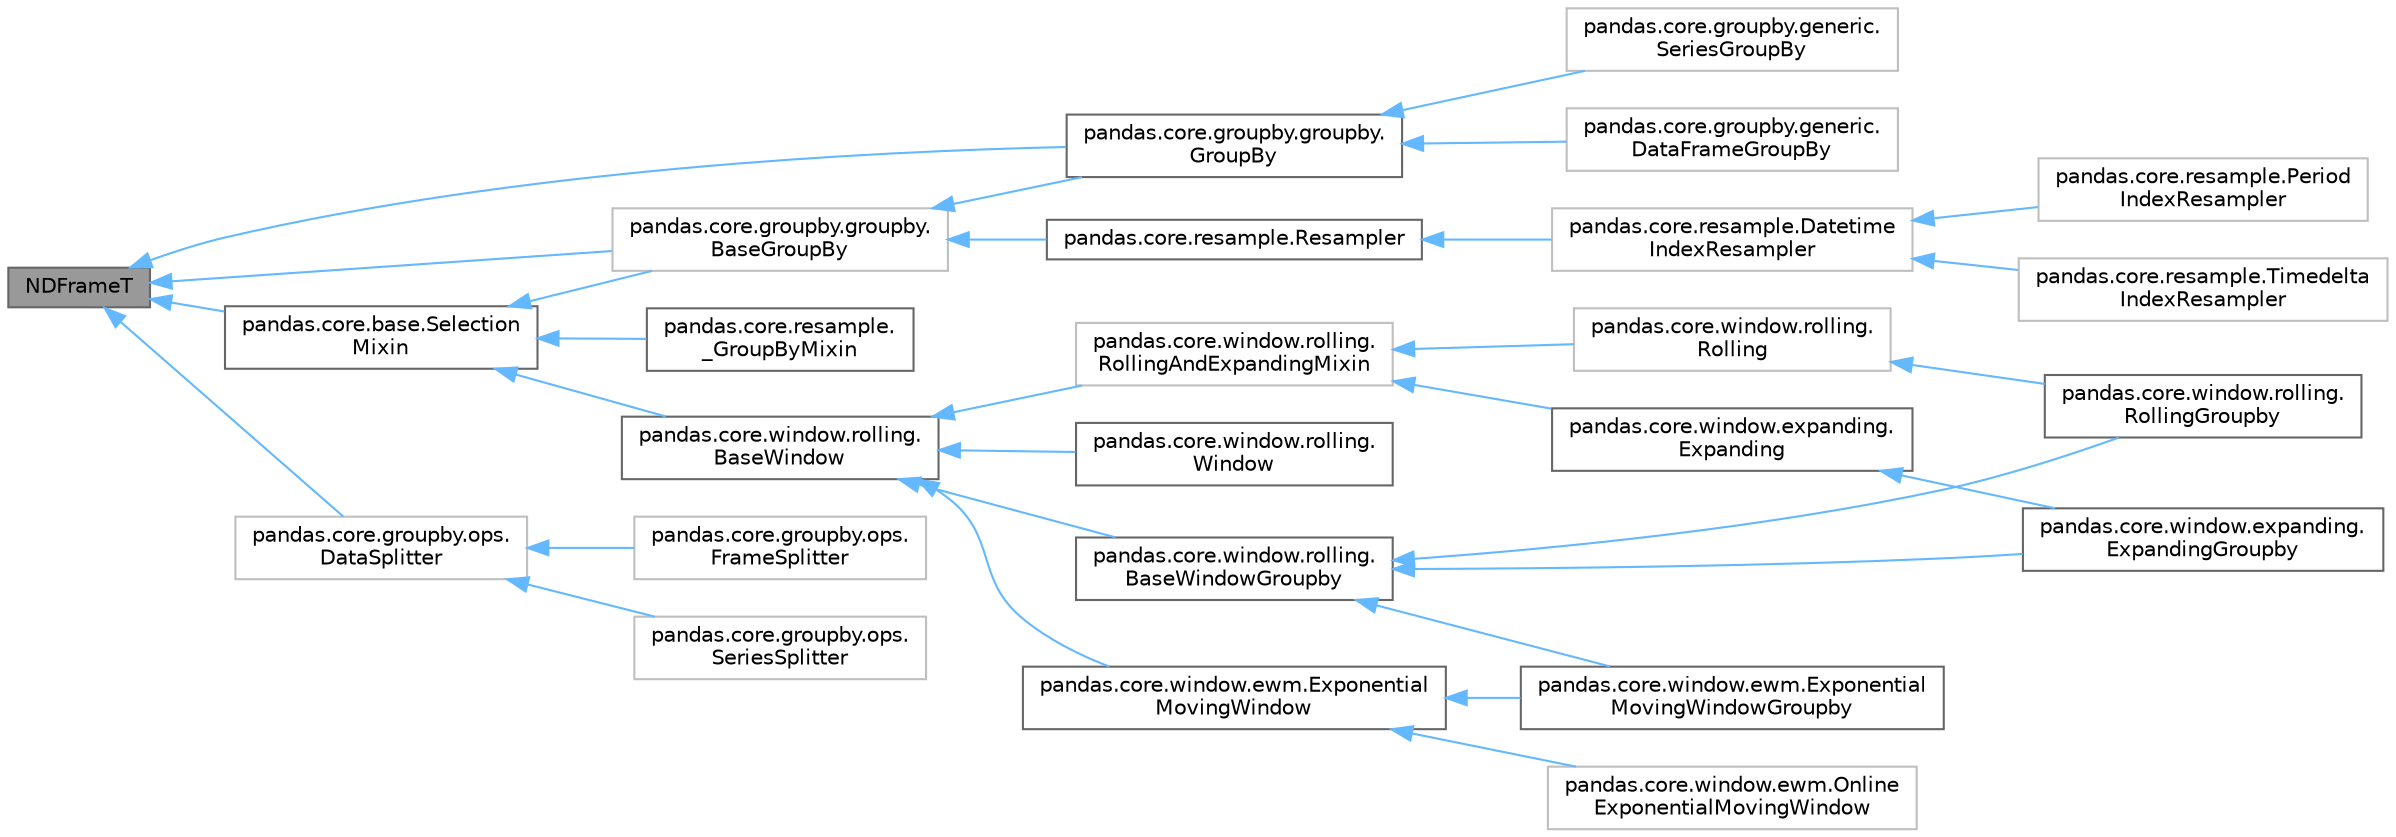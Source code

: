 digraph "NDFrameT"
{
 // LATEX_PDF_SIZE
  bgcolor="transparent";
  edge [fontname=Helvetica,fontsize=10,labelfontname=Helvetica,labelfontsize=10];
  node [fontname=Helvetica,fontsize=10,shape=box,height=0.2,width=0.4];
  rankdir="LR";
  Node1 [id="Node000001",label="NDFrameT",height=0.2,width=0.4,color="gray40", fillcolor="grey60", style="filled", fontcolor="black",tooltip=" "];
  Node1 -> Node2 [id="edge30_Node000001_Node000002",dir="back",color="steelblue1",style="solid",tooltip=" "];
  Node2 [id="Node000002",label="pandas.core.base.Selection\lMixin",height=0.2,width=0.4,color="gray40", fillcolor="white", style="filled",URL="$d8/d8c/classpandas_1_1core_1_1base_1_1SelectionMixin.html",tooltip=" "];
  Node2 -> Node3 [id="edge31_Node000002_Node000003",dir="back",color="steelblue1",style="solid",tooltip=" "];
  Node3 [id="Node000003",label="pandas.core.groupby.groupby.\lBaseGroupBy",height=0.2,width=0.4,color="grey75", fillcolor="white", style="filled",URL="$d2/d90/classpandas_1_1core_1_1groupby_1_1groupby_1_1BaseGroupBy.html",tooltip=" "];
  Node3 -> Node4 [id="edge32_Node000003_Node000004",dir="back",color="steelblue1",style="solid",tooltip=" "];
  Node4 [id="Node000004",label="pandas.core.groupby.groupby.\lGroupBy",height=0.2,width=0.4,color="gray40", fillcolor="white", style="filled",URL="$d4/d3d/classpandas_1_1core_1_1groupby_1_1groupby_1_1GroupBy.html",tooltip=" "];
  Node4 -> Node5 [id="edge33_Node000004_Node000005",dir="back",color="steelblue1",style="solid",tooltip=" "];
  Node5 [id="Node000005",label="pandas.core.groupby.generic.\lDataFrameGroupBy",height=0.2,width=0.4,color="grey75", fillcolor="white", style="filled",URL="$d1/d9d/classpandas_1_1core_1_1groupby_1_1generic_1_1DataFrameGroupBy.html",tooltip=" "];
  Node4 -> Node6 [id="edge34_Node000004_Node000006",dir="back",color="steelblue1",style="solid",tooltip=" "];
  Node6 [id="Node000006",label="pandas.core.groupby.generic.\lSeriesGroupBy",height=0.2,width=0.4,color="grey75", fillcolor="white", style="filled",URL="$dd/dde/classpandas_1_1core_1_1groupby_1_1generic_1_1SeriesGroupBy.html",tooltip=" "];
  Node3 -> Node7 [id="edge35_Node000003_Node000007",dir="back",color="steelblue1",style="solid",tooltip=" "];
  Node7 [id="Node000007",label="pandas.core.resample.Resampler",height=0.2,width=0.4,color="gray40", fillcolor="white", style="filled",URL="$d4/d59/classpandas_1_1core_1_1resample_1_1Resampler.html",tooltip=" "];
  Node7 -> Node8 [id="edge36_Node000007_Node000008",dir="back",color="steelblue1",style="solid",tooltip=" "];
  Node8 [id="Node000008",label="pandas.core.resample.Datetime\lIndexResampler",height=0.2,width=0.4,color="grey75", fillcolor="white", style="filled",URL="$d8/d55/classpandas_1_1core_1_1resample_1_1DatetimeIndexResampler.html",tooltip=" "];
  Node8 -> Node9 [id="edge37_Node000008_Node000009",dir="back",color="steelblue1",style="solid",tooltip=" "];
  Node9 [id="Node000009",label="pandas.core.resample.Period\lIndexResampler",height=0.2,width=0.4,color="grey75", fillcolor="white", style="filled",URL="$d7/d04/classpandas_1_1core_1_1resample_1_1PeriodIndexResampler.html",tooltip=" "];
  Node8 -> Node10 [id="edge38_Node000008_Node000010",dir="back",color="steelblue1",style="solid",tooltip=" "];
  Node10 [id="Node000010",label="pandas.core.resample.Timedelta\lIndexResampler",height=0.2,width=0.4,color="grey75", fillcolor="white", style="filled",URL="$df/d52/classpandas_1_1core_1_1resample_1_1TimedeltaIndexResampler.html",tooltip=" "];
  Node2 -> Node11 [id="edge39_Node000002_Node000011",dir="back",color="steelblue1",style="solid",tooltip=" "];
  Node11 [id="Node000011",label="pandas.core.resample.\l_GroupByMixin",height=0.2,width=0.4,color="gray40", fillcolor="white", style="filled",URL="$d9/d00/classpandas_1_1core_1_1resample_1_1__GroupByMixin.html",tooltip=" "];
  Node2 -> Node12 [id="edge40_Node000002_Node000012",dir="back",color="steelblue1",style="solid",tooltip=" "];
  Node12 [id="Node000012",label="pandas.core.window.rolling.\lBaseWindow",height=0.2,width=0.4,color="gray40", fillcolor="white", style="filled",URL="$d3/d29/classpandas_1_1core_1_1window_1_1rolling_1_1BaseWindow.html",tooltip=" "];
  Node12 -> Node13 [id="edge41_Node000012_Node000013",dir="back",color="steelblue1",style="solid",tooltip=" "];
  Node13 [id="Node000013",label="pandas.core.window.ewm.Exponential\lMovingWindow",height=0.2,width=0.4,color="gray40", fillcolor="white", style="filled",URL="$dd/d1c/classpandas_1_1core_1_1window_1_1ewm_1_1ExponentialMovingWindow.html",tooltip=" "];
  Node13 -> Node14 [id="edge42_Node000013_Node000014",dir="back",color="steelblue1",style="solid",tooltip=" "];
  Node14 [id="Node000014",label="pandas.core.window.ewm.Exponential\lMovingWindowGroupby",height=0.2,width=0.4,color="gray40", fillcolor="white", style="filled",URL="$dd/dfe/classpandas_1_1core_1_1window_1_1ewm_1_1ExponentialMovingWindowGroupby.html",tooltip=" "];
  Node13 -> Node15 [id="edge43_Node000013_Node000015",dir="back",color="steelblue1",style="solid",tooltip=" "];
  Node15 [id="Node000015",label="pandas.core.window.ewm.Online\lExponentialMovingWindow",height=0.2,width=0.4,color="grey75", fillcolor="white", style="filled",URL="$d0/dad/classpandas_1_1core_1_1window_1_1ewm_1_1OnlineExponentialMovingWindow.html",tooltip=" "];
  Node12 -> Node16 [id="edge44_Node000012_Node000016",dir="back",color="steelblue1",style="solid",tooltip=" "];
  Node16 [id="Node000016",label="pandas.core.window.rolling.\lBaseWindowGroupby",height=0.2,width=0.4,color="gray40", fillcolor="white", style="filled",URL="$de/de4/classpandas_1_1core_1_1window_1_1rolling_1_1BaseWindowGroupby.html",tooltip=" "];
  Node16 -> Node14 [id="edge45_Node000016_Node000014",dir="back",color="steelblue1",style="solid",tooltip=" "];
  Node16 -> Node17 [id="edge46_Node000016_Node000017",dir="back",color="steelblue1",style="solid",tooltip=" "];
  Node17 [id="Node000017",label="pandas.core.window.expanding.\lExpandingGroupby",height=0.2,width=0.4,color="gray40", fillcolor="white", style="filled",URL="$d0/d0d/classpandas_1_1core_1_1window_1_1expanding_1_1ExpandingGroupby.html",tooltip=" "];
  Node16 -> Node18 [id="edge47_Node000016_Node000018",dir="back",color="steelblue1",style="solid",tooltip=" "];
  Node18 [id="Node000018",label="pandas.core.window.rolling.\lRollingGroupby",height=0.2,width=0.4,color="gray40", fillcolor="white", style="filled",URL="$db/d2d/classpandas_1_1core_1_1window_1_1rolling_1_1RollingGroupby.html",tooltip=" "];
  Node12 -> Node19 [id="edge48_Node000012_Node000019",dir="back",color="steelblue1",style="solid",tooltip=" "];
  Node19 [id="Node000019",label="pandas.core.window.rolling.\lRollingAndExpandingMixin",height=0.2,width=0.4,color="grey75", fillcolor="white", style="filled",URL="$d5/d15/classpandas_1_1core_1_1window_1_1rolling_1_1RollingAndExpandingMixin.html",tooltip=" "];
  Node19 -> Node20 [id="edge49_Node000019_Node000020",dir="back",color="steelblue1",style="solid",tooltip=" "];
  Node20 [id="Node000020",label="pandas.core.window.expanding.\lExpanding",height=0.2,width=0.4,color="gray40", fillcolor="white", style="filled",URL="$d5/d66/classpandas_1_1core_1_1window_1_1expanding_1_1Expanding.html",tooltip=" "];
  Node20 -> Node17 [id="edge50_Node000020_Node000017",dir="back",color="steelblue1",style="solid",tooltip=" "];
  Node19 -> Node21 [id="edge51_Node000019_Node000021",dir="back",color="steelblue1",style="solid",tooltip=" "];
  Node21 [id="Node000021",label="pandas.core.window.rolling.\lRolling",height=0.2,width=0.4,color="grey75", fillcolor="white", style="filled",URL="$d4/d14/classpandas_1_1core_1_1window_1_1rolling_1_1Rolling.html",tooltip=" "];
  Node21 -> Node18 [id="edge52_Node000021_Node000018",dir="back",color="steelblue1",style="solid",tooltip=" "];
  Node12 -> Node22 [id="edge53_Node000012_Node000022",dir="back",color="steelblue1",style="solid",tooltip=" "];
  Node22 [id="Node000022",label="pandas.core.window.rolling.\lWindow",height=0.2,width=0.4,color="gray40", fillcolor="white", style="filled",URL="$d0/d3c/classpandas_1_1core_1_1window_1_1rolling_1_1Window.html",tooltip=" "];
  Node1 -> Node3 [id="edge54_Node000001_Node000003",dir="back",color="steelblue1",style="solid",tooltip=" "];
  Node1 -> Node4 [id="edge55_Node000001_Node000004",dir="back",color="steelblue1",style="solid",tooltip=" "];
  Node1 -> Node23 [id="edge56_Node000001_Node000023",dir="back",color="steelblue1",style="solid",tooltip=" "];
  Node23 [id="Node000023",label="pandas.core.groupby.ops.\lDataSplitter",height=0.2,width=0.4,color="grey75", fillcolor="white", style="filled",URL="$d8/da4/classpandas_1_1core_1_1groupby_1_1ops_1_1DataSplitter.html",tooltip=" "];
  Node23 -> Node24 [id="edge57_Node000023_Node000024",dir="back",color="steelblue1",style="solid",tooltip=" "];
  Node24 [id="Node000024",label="pandas.core.groupby.ops.\lFrameSplitter",height=0.2,width=0.4,color="grey75", fillcolor="white", style="filled",URL="$d5/d66/classpandas_1_1core_1_1groupby_1_1ops_1_1FrameSplitter.html",tooltip=" "];
  Node23 -> Node25 [id="edge58_Node000023_Node000025",dir="back",color="steelblue1",style="solid",tooltip=" "];
  Node25 [id="Node000025",label="pandas.core.groupby.ops.\lSeriesSplitter",height=0.2,width=0.4,color="grey75", fillcolor="white", style="filled",URL="$da/d88/classpandas_1_1core_1_1groupby_1_1ops_1_1SeriesSplitter.html",tooltip=" "];
}
